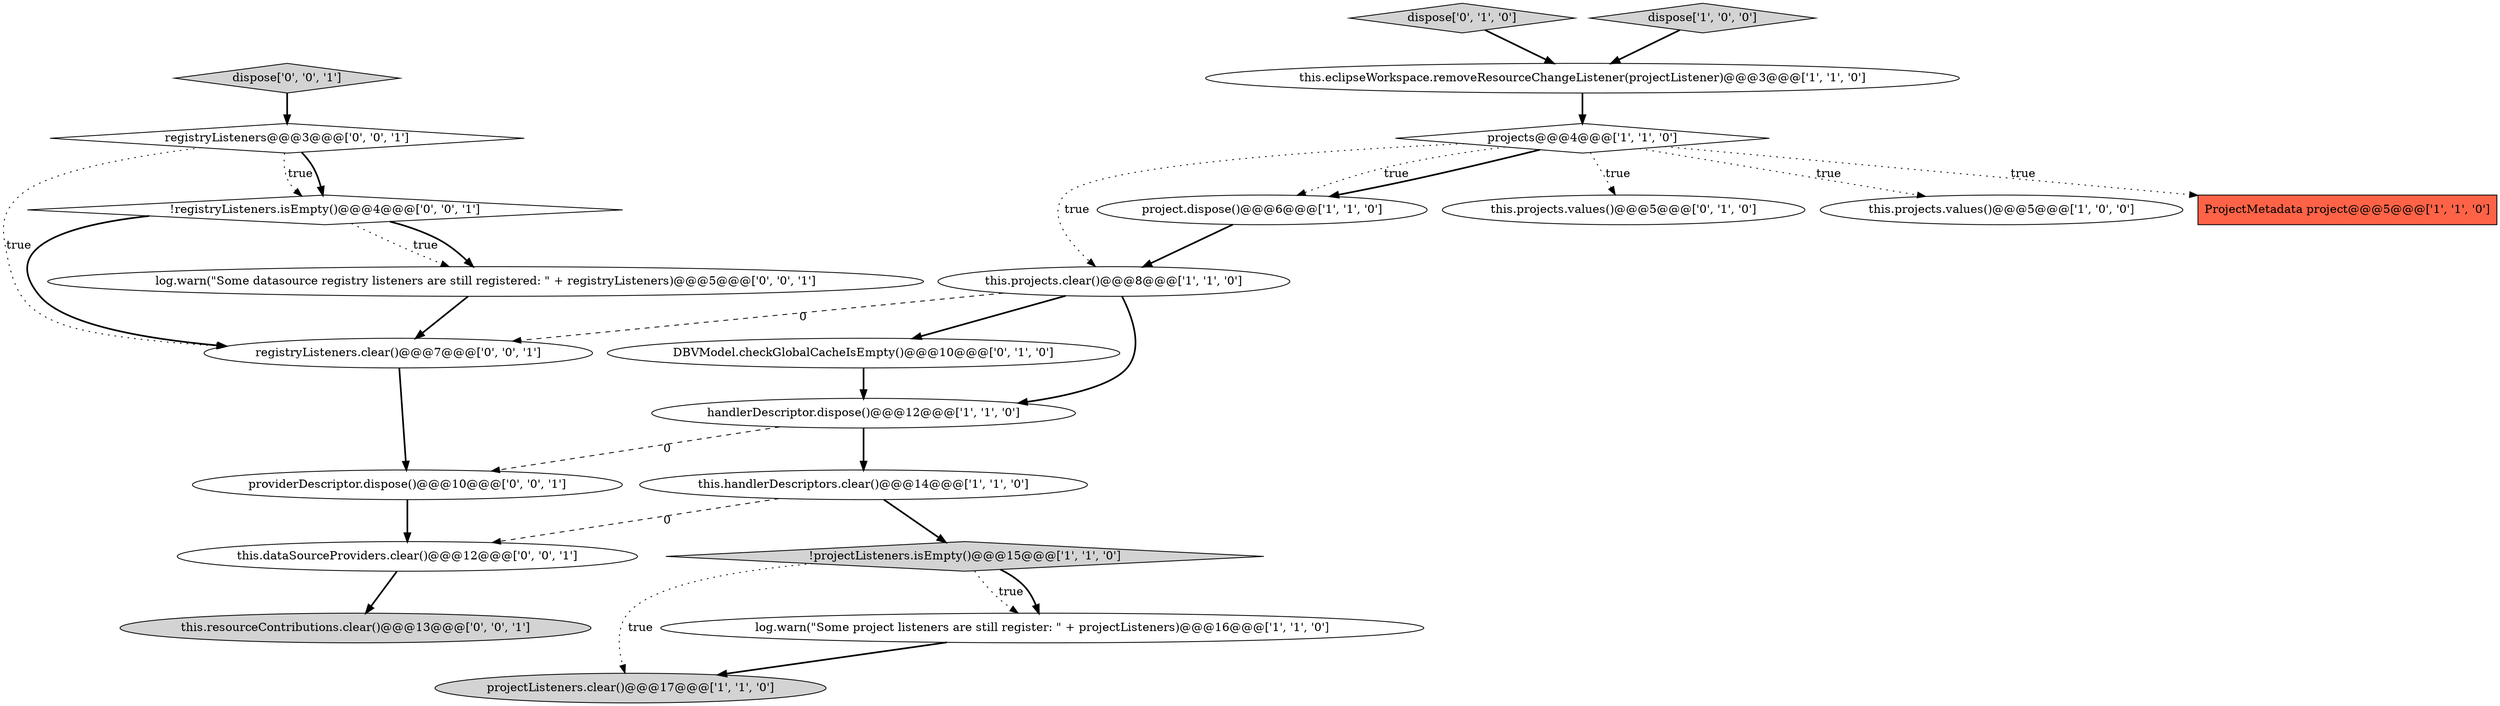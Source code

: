 digraph {
10 [style = filled, label = "this.projects.clear()@@@8@@@['1', '1', '0']", fillcolor = white, shape = ellipse image = "AAA0AAABBB1BBB"];
13 [style = filled, label = "dispose['0', '1', '0']", fillcolor = lightgray, shape = diamond image = "AAA0AAABBB2BBB"];
2 [style = filled, label = "project.dispose()@@@6@@@['1', '1', '0']", fillcolor = white, shape = ellipse image = "AAA0AAABBB1BBB"];
12 [style = filled, label = "this.projects.values()@@@5@@@['0', '1', '0']", fillcolor = white, shape = ellipse image = "AAA0AAABBB2BBB"];
0 [style = filled, label = "projectListeners.clear()@@@17@@@['1', '1', '0']", fillcolor = lightgray, shape = ellipse image = "AAA0AAABBB1BBB"];
11 [style = filled, label = "log.warn(\"Some project listeners are still register: \" + projectListeners)@@@16@@@['1', '1', '0']", fillcolor = white, shape = ellipse image = "AAA0AAABBB1BBB"];
8 [style = filled, label = "projects@@@4@@@['1', '1', '0']", fillcolor = white, shape = diamond image = "AAA0AAABBB1BBB"];
19 [style = filled, label = "registryListeners.clear()@@@7@@@['0', '0', '1']", fillcolor = white, shape = ellipse image = "AAA0AAABBB3BBB"];
14 [style = filled, label = "DBVModel.checkGlobalCacheIsEmpty()@@@10@@@['0', '1', '0']", fillcolor = white, shape = ellipse image = "AAA1AAABBB2BBB"];
17 [style = filled, label = "this.resourceContributions.clear()@@@13@@@['0', '0', '1']", fillcolor = lightgray, shape = ellipse image = "AAA0AAABBB3BBB"];
4 [style = filled, label = "handlerDescriptor.dispose()@@@12@@@['1', '1', '0']", fillcolor = white, shape = ellipse image = "AAA0AAABBB1BBB"];
5 [style = filled, label = "this.handlerDescriptors.clear()@@@14@@@['1', '1', '0']", fillcolor = white, shape = ellipse image = "AAA0AAABBB1BBB"];
22 [style = filled, label = "providerDescriptor.dispose()@@@10@@@['0', '0', '1']", fillcolor = white, shape = ellipse image = "AAA0AAABBB3BBB"];
15 [style = filled, label = "registryListeners@@@3@@@['0', '0', '1']", fillcolor = white, shape = diamond image = "AAA0AAABBB3BBB"];
1 [style = filled, label = "!projectListeners.isEmpty()@@@15@@@['1', '1', '0']", fillcolor = lightgray, shape = diamond image = "AAA0AAABBB1BBB"];
6 [style = filled, label = "dispose['1', '0', '0']", fillcolor = lightgray, shape = diamond image = "AAA0AAABBB1BBB"];
21 [style = filled, label = "!registryListeners.isEmpty()@@@4@@@['0', '0', '1']", fillcolor = white, shape = diamond image = "AAA0AAABBB3BBB"];
18 [style = filled, label = "this.dataSourceProviders.clear()@@@12@@@['0', '0', '1']", fillcolor = white, shape = ellipse image = "AAA0AAABBB3BBB"];
3 [style = filled, label = "this.projects.values()@@@5@@@['1', '0', '0']", fillcolor = white, shape = ellipse image = "AAA0AAABBB1BBB"];
7 [style = filled, label = "this.eclipseWorkspace.removeResourceChangeListener(projectListener)@@@3@@@['1', '1', '0']", fillcolor = white, shape = ellipse image = "AAA0AAABBB1BBB"];
16 [style = filled, label = "dispose['0', '0', '1']", fillcolor = lightgray, shape = diamond image = "AAA0AAABBB3BBB"];
20 [style = filled, label = "log.warn(\"Some datasource registry listeners are still registered: \" + registryListeners)@@@5@@@['0', '0', '1']", fillcolor = white, shape = ellipse image = "AAA0AAABBB3BBB"];
9 [style = filled, label = "ProjectMetadata project@@@5@@@['1', '1', '0']", fillcolor = tomato, shape = box image = "AAA0AAABBB1BBB"];
8->10 [style = dotted, label="true"];
15->21 [style = dotted, label="true"];
15->19 [style = dotted, label="true"];
7->8 [style = bold, label=""];
13->7 [style = bold, label=""];
1->11 [style = dotted, label="true"];
1->0 [style = dotted, label="true"];
11->0 [style = bold, label=""];
5->1 [style = bold, label=""];
4->5 [style = bold, label=""];
16->15 [style = bold, label=""];
19->22 [style = bold, label=""];
15->21 [style = bold, label=""];
2->10 [style = bold, label=""];
8->2 [style = dotted, label="true"];
5->18 [style = dashed, label="0"];
21->20 [style = dotted, label="true"];
20->19 [style = bold, label=""];
1->11 [style = bold, label=""];
8->2 [style = bold, label=""];
21->19 [style = bold, label=""];
21->20 [style = bold, label=""];
10->4 [style = bold, label=""];
22->18 [style = bold, label=""];
10->19 [style = dashed, label="0"];
18->17 [style = bold, label=""];
8->3 [style = dotted, label="true"];
14->4 [style = bold, label=""];
6->7 [style = bold, label=""];
10->14 [style = bold, label=""];
4->22 [style = dashed, label="0"];
8->12 [style = dotted, label="true"];
8->9 [style = dotted, label="true"];
}
